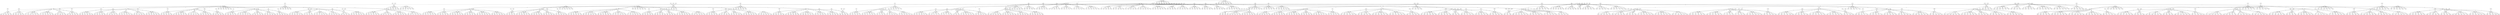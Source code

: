 strict digraph "" {
	0 -> 1	[label=2];
	0 -> 2	[label=3];
	0 -> 3	[label=4];
	0 -> 4	[label=3];
	0 -> 5	[label=3];
	0 -> 6	[label=1];
	1 -> 7	[label=3];
	1 -> 8	[label=2];
	1 -> 9	[label=2];
	1 -> 10	[label=3];
	1 -> 11	[label=5];
	1 -> 12	[label=5];
	2 -> 13	[label=5];
	2 -> 14	[label=1];
	2 -> 15	[label=2];
	2 -> 16	[label=2];
	2 -> 17	[label=1];
	2 -> 18	[label=1];
	3 -> 0	[label=2];
	3 -> 20	[label=4];
	3 -> 21	[label=2];
	3 -> 23	[label=1];
	4 -> 0	[label=3];
	4 -> 25	[label=4];
	4 -> 26	[label=1];
	4 -> 28	[label=2];
	4 -> 29	[label=3];
	4 -> 30	[label=2];
	5 -> 0	[label=4];
	5 -> 31	[label=4];
	5 -> 32	[label=3];
	5 -> 33	[label=3];
	5 -> 35	[label=2];
	5 -> 36	[label=3];
	6 -> 0	[label=1];
	6 -> 37	[label=1];
	6 -> 38	[label=4];
	6 -> 39	[label=3];
	6 -> 40	[label=2];
	6 -> 41	[label=4];
	6 -> 42	[label=3];
	7 -> 1	[label=3];
	7 -> 43	[label=4];
	7 -> 44	[label=1];
	7 -> 45	[label=4];
	7 -> 46	[label=2];
	7 -> 47	[label=3];
	7 -> 48	[label=6];
	8 -> 1	[label=3];
	8 -> 49	[label=3];
	8 -> 50	[label=1];
	8 -> 51	[label=1];
	8 -> 52	[label=6];
	8 -> 53	[label=3];
	8 -> 54	[label=3];
	9 -> 1	[label=1];
	9 -> 55	[label=4];
	9 -> 56	[label=3];
	9 -> 57	[label=0];
	9 -> 58	[label=2];
	9 -> 59	[label=0];
	10 -> 1	[label=2];
	10 -> 61	[label=4];
	10 -> 62	[label=2];
	10 -> 63	[label=5];
	10 -> 65	[label=2];
	10 -> 66	[label=2];
	11 -> 1	[label=2];
	11 -> 67	[label=1];
	11 -> 68	[label=5];
	11 -> 69	[label=2];
	11 -> 70	[label=0];
	11 -> 71	[label=2];
	11 -> 72	[label=1];
	12 -> 1	[label=3];
	12 -> 73	[label=1];
	12 -> 74	[label=4];
	12 -> 76	[label=1];
	12 -> 78	[label=3];
	13 -> 2	[label=0];
	13 -> 79	[label=4];
	13 -> 80	[label=4];
	13 -> 81	[label=3];
	13 -> 82	[label=3];
	13 -> 83	[label=2];
	13 -> 84	[label=2];
	14 -> 2	[label=0];
	14 -> 86	[label=2];
	14 -> 87	[label=6];
	14 -> 88	[label=5];
	14 -> 89	[label=1];
	14 -> 90	[label=1];
	15 -> 2	[label=3];
	15 -> 91	[label=2];
	15 -> 92	[label=6];
	15 -> 94	[label=2];
	15 -> 95	[label=5];
	15 -> 96	[label=1];
	16 -> 2	[label=2];
	16 -> 97	[label=2];
	16 -> 98	[label=0];
	16 -> 99	[label=3];
	16 -> 100	[label=3];
	16 -> 102	[label=3];
	17 -> 2	[label=4];
	17 -> 103	[label=2];
	17 -> 104	[label=4];
	17 -> 105	[label=2];
	17 -> 106	[label=3];
	17 -> 107	[label=5];
	18 -> 2	[label=1];
	18 -> 109	[label=1];
	18 -> 110	[label=3];
	18 -> 111	[label=4];
	18 -> 112	[label=6];
	18 -> 113	[label=0];
	18 -> 114	[label=3];
	19 -> 3	[label=3];
	19 -> 116	[label=4];
	19 -> 117	[label=3];
	19 -> 118	[label=3];
	19 -> 119	[label=4];
	19 -> 120	[label=2];
	20 -> 122	[label=4];
	20 -> 123	[label=3];
	20 -> 124	[label=3];
	20 -> 125	[label=3];
	20 -> 126	[label=1];
	21 -> 3	[label=3];
	21 -> 127	[label=2];
	21 -> 128	[label=1];
	21 -> 129	[label=3];
	21 -> 130	[label=2];
	21 -> 131	[label=5];
	21 -> 132	[label=4];
	22 -> 3	[label=4];
	22 -> 133	[label=4];
	22 -> 134	[label=2];
	22 -> 135	[label=7];
	22 -> 136	[label=5];
	22 -> 137	[label=0];
	22 -> 138	[label=4];
	23 -> 3	[label=4];
	23 -> 139	[label=1];
	23 -> 140	[label=3];
	23 -> 141	[label=2];
	23 -> 142	[label=5];
	24 -> 3	[label=2];
	24 -> 145	[label=3];
	24 -> 146	[label=3];
	24 -> 148	[label=2];
	24 -> 149	[label=4];
	24 -> 150	[label=2];
	25 -> 151	[label=2];
	25 -> 152	[label=4];
	25 -> 153	[label=2];
	26 -> 4	[label=2];
	26 -> 157	[label=5];
	26 -> 158	[label=1];
	26 -> 159	[label=2];
	26 -> 160	[label=4];
	26 -> 161	[label=0];
	26 -> 162	[label=3];
	27 -> 4	[label=4];
	27 -> 163	[label=4];
	27 -> 164	[label=4];
	27 -> 165	[label=1];
	27 -> 166	[label=1];
	27 -> 167	[label=1];
	27 -> 168	[label=2];
	28 -> 170	[label=4];
	28 -> 171	[label=1];
	28 -> 172	[label=3];
	28 -> 173	[label=2];
	28 -> 174	[label=2];
	29 -> 4	[label=2];
	29 -> 175	[label=2];
	29 -> 176	[label=2];
	29 -> 177	[label=4];
	29 -> 178	[label=4];
	29 -> 179	[label=3];
	29 -> 180	[label=3];
	30 -> 4	[label=0];
	30 -> 182	[label=2];
	30 -> 183	[label=1];
	30 -> 184	[label=3];
	30 -> 185	[label=4];
	30 -> 186	[label=2];
	31 -> 187	[label=2];
	31 -> 188	[label=3];
	31 -> 189	[label=2];
	31 -> 190	[label=0];
	31 -> 191	[label=3];
	31 -> 192	[label=3];
	32 -> 193	[label=1];
	32 -> 194	[label=2];
	32 -> 195	[label=6];
	32 -> 196	[label=3];
	32 -> 197	[label=2];
	32 -> 198	[label=1];
	33 -> 5	[label=3];
	33 -> 199	[label=3];
	33 -> 200	[label=3];
	33 -> 202	[label=0];
	33 -> 203	[label=1];
	33 -> 204	[label=1];
	34 -> 5	[label=2];
	34 -> 205	[label=1];
	34 -> 206	[label=2];
	34 -> 207	[label=1];
	34 -> 208	[label=2];
	34 -> 209	[label=4];
	34 -> 210	[label=5];
	35 -> 5	[label=4];
	35 -> 211	[label=5];
	35 -> 212	[label=3];
	35 -> 213	[label=3];
	35 -> 214	[label=3];
	35 -> 215	[label=4];
	35 -> 216	[label=3];
	36 -> 217	[label=3];
	36 -> 219	[label=2];
	36 -> 220	[label=4];
	36 -> 221	[label=4];
	36 -> 222	[label=3];
	37 -> 6	[label=1];
	37 -> 223	[label=0];
	37 -> 224	[label=2];
	37 -> 226	[label=3];
	37 -> 227	[label=3];
	37 -> 228	[label=3];
	38 -> 6	[label=4];
	38 -> 229	[label=5];
	38 -> 230	[label=1];
	38 -> 231	[label=5];
	38 -> 232	[label=2];
	38 -> 233	[label=2];
	38 -> 234	[label=1];
	39 -> 236	[label=1];
	39 -> 237	[label=3];
	39 -> 238	[label=4];
	39 -> 239	[label=1];
	40 -> 6	[label=5];
	40 -> 242	[label=6];
	40 -> 243	[label=3];
	40 -> 244	[label=4];
	40 -> 245	[label=4];
	40 -> 246	[label=2];
	41 -> 6	[label=1];
	41 -> 249	[label=1];
	41 -> 250	[label=2];
	41 -> 251	[label=3];
	41 -> 252	[label=5];
	42 -> 6	[label=2];
	42 -> 253	[label=4];
	42 -> 254	[label=2];
	42 -> 255	[label=3];
	42 -> 256	[label=0];
	42 -> 257	[label=2];
	42 -> 258	[label=2];
	43 -> 260	[label=1];
	43 -> 261	[label=2];
	43 -> 262	[label=1];
	43 -> 263	[label=2];
	43 -> 264	[label=3];
	44 -> 265	[label=2];
	44 -> 266	[label=3];
	44 -> 267	[label=3];
	44 -> 268	[label=3];
	44 -> 270	[label=4];
	45 -> 7	[label=2];
	45 -> 271	[label=1];
	45 -> 272	[label=1];
	45 -> 273	[label=3];
	45 -> 274	[label=4];
	45 -> 275	[label=3];
	45 -> 276	[label=4];
	46 -> 7	[label=2];
	46 -> 277	[label=2];
	46 -> 278	[label=4];
	46 -> 279	[label=4];
	46 -> 280	[label=3];
	46 -> 281	[label=3];
	46 -> 282	[label=4];
	47 -> 7	[label=4];
	47 -> 283	[label=3];
	47 -> 285	[label=5];
	47 -> 286	[label=3];
	47 -> 287	[label=3];
	47 -> 288	[label=6];
	48 -> 7	[label=2];
	48 -> 289	[label=4];
	48 -> 290	[label=2];
	48 -> 291	[label=3];
	48 -> 293	[label=2];
	48 -> 294	[label=4];
	49 -> 8	[label=4];
	49 -> 295	[label=1];
	49 -> 296	[label=0];
	49 -> 297	[label=2];
	49 -> 298	[label=1];
	49 -> 299	[label=3];
	49 -> 300	[label=3];
	50 -> 8	[label=3];
	50 -> 302	[label=0];
	50 -> 303	[label=3];
	50 -> 304	[label=4];
	50 -> 305	[label=1];
	50 -> 306	[label=2];
	51 -> 307	[label=2];
	51 -> 308	[label=2];
	51 -> 309	[label=3];
	51 -> 310	[label=1];
	51 -> 311	[label=3];
	52 -> 8	[label=1];
	52 -> 313	[label=3];
	52 -> 314	[label=1];
	52 -> 315	[label=4];
	52 -> 316	[label=5];
	52 -> 317	[label=4];
	52 -> 318	[label=0];
	53 -> 8	[label=5];
	53 -> 319	[label=2];
	53 -> 320	[label=1];
	53 -> 322	[label=2];
	53 -> 323	[label=3];
	53 -> 324	[label=2];
	54 -> 8	[label=1];
	54 -> 325	[label=2];
	54 -> 326	[label=3];
	54 -> 327	[label=3];
	54 -> 328	[label=2];
	54 -> 329	[label=1];
	54 -> 330	[label=4];
	55 -> 9	[label=0];
	55 -> 331	[label=3];
	55 -> 332	[label=0];
	55 -> 333	[label=2];
	55 -> 335	[label=1];
	55 -> 336	[label=1];
	56 -> 9	[label=2];
	56 -> 337	[label=4];
	56 -> 338	[label=2];
	56 -> 339	[label=1];
	56 -> 340	[label=5];
	56 -> 341	[label=4];
	56 -> 342	[label=1];
	57 -> 9	[label=3];
	57 -> 343	[label=4];
	57 -> 344	[label=1];
	57 -> 345	[label=2];
	57 -> 347	[label=0];
	57 -> 348	[label=4];
	58 -> 9	[label=2];
	58 -> 349	[label=1];
	58 -> 351	[label=2];
	58 -> 352	[label=3];
	58 -> 353	[label=3];
	58 -> 354	[label=0];
	59 -> 355	[label=3];
	59 -> 356	[label=2];
	59 -> 358	[label=2];
	59 -> 359	[label=4];
	59 -> 360	[label=1];
	60 -> 9	[label=5];
	60 -> 361	[label=2];
	60 -> 362	[label=3];
	60 -> 363	[label=3];
	60 -> 364	[label=3];
	60 -> 365	[label=2];
	60 -> 366	[label=4];
	61 -> 10	[label=2];
	61 -> 367	[label=4];
	61 -> 368	[label=0];
	61 -> 369	[label=4];
	61 -> 370	[label=3];
	61 -> 372	[label=5];
	62 -> 10	[label=3];
	62 -> 373	[label=6];
	62 -> 374	[label=2];
	62 -> 375	[label=1];
	62 -> 376	[label=2];
	62 -> 377	[label=1];
	62 -> 378	[label=4];
	63 -> 10	[label=2];
	63 -> 379	[label=6];
	63 -> 380	[label=3];
	63 -> 381	[label=3];
	63 -> 382	[label=2];
	63 -> 384	[label=2];
	64 -> 10	[label=1];
	64 -> 385	[label=4];
	64 -> 386	[label=2];
	64 -> 388	[label=0];
	64 -> 389	[label=3];
	64 -> 390	[label=2];
	65 -> 10	[label=2];
	65 -> 391	[label=2];
	65 -> 393	[label=1];
	65 -> 394	[label=2];
	65 -> 395	[label=2];
	65 -> 396	[label=2];
	66 -> 10	[label=2];
	66 -> 397	[label=2];
	66 -> 398	[label=4];
	66 -> 399	[label=1];
	66 -> 400	[label=4];
	66 -> 402	[label=3];
	67 -> 11	[label=3];
	67 -> 403	[label=4];
	67 -> 404	[label=3];
	67 -> 405	[label=1];
	67 -> 406	[label=0];
	67 -> 407	[label=0];
	67 -> 408	[label=1];
	68 -> 11	[label=2];
	68 -> 411	[label=2];
	68 -> 412	[label=1];
	68 -> 413	[label=1];
	68 -> 414	[label=1];
	69 -> 415	[label=4];
	69 -> 416	[label=3];
	69 -> 417	[label=1];
	69 -> 418	[label=2];
	69 -> 419	[label=3];
	69 -> 420	[label=6];
	70 -> 11	[label=3];
	70 -> 421	[label=3];
	70 -> 422	[label=2];
	70 -> 423	[label=2];
	70 -> 424	[label=0];
	70 -> 425	[label=3];
	71 -> 11	[label=2];
	71 -> 428	[label=2];
	71 -> 429	[label=3];
	71 -> 431	[label=0];
	71 -> 432	[label=4];
	72 -> 433	[label=4];
	72 -> 434	[label=4];
	72 -> 435	[label=0];
	72 -> 436	[label=5];
	72 -> 437	[label=3];
	72 -> 438	[label=2];
	73 -> 12	[label=2];
	73 -> 439	[label=3];
	73 -> 440	[label=3];
	73 -> 441	[label=5];
	73 -> 442	[label=0];
	73 -> 443	[label=4];
	73 -> 444	[label=2];
	74 -> 12	[label=4];
	74 -> 445	[label=3];
	74 -> 446	[label=3];
	74 -> 447	[label=4];
	74 -> 449	[label=5];
	74 -> 450	[label=3];
	75 -> 12	[label=1];
	75 -> 452	[label=3];
	75 -> 453	[label=6];
	75 -> 454	[label=3];
	75 -> 456	[label=2];
	76 -> 12	[label=2];
	76 -> 457	[label=2];
	76 -> 458	[label=2];
	76 -> 459	[label=2];
	76 -> 460	[label=3];
	76 -> 461	[label=1];
	76 -> 462	[label=2];
	77 -> 12	[label=2];
	77 -> 463	[label=2];
	77 -> 464	[label=2];
	77 -> 465	[label=3];
	77 -> 466	[label=3];
	77 -> 467	[label=5];
	77 -> 468	[label=1];
	78 -> 12	[label=3];
	78 -> 469	[label=2];
	78 -> 470	[label=4];
	78 -> 471	[label=6];
	78 -> 472	[label=2];
	78 -> 473	[label=6];
	78 -> 474	[label=1];
	79 -> 475	[label=3];
	79 -> 476	[label=3];
	79 -> 477	[label=5];
	79 -> 478	[label=1];
	79 -> 479	[label=3];
	79 -> 480	[label=0];
	80 -> 13	[label=4];
	80 -> 481	[label=1];
	80 -> 483	[label=2];
	80 -> 484	[label=1];
	80 -> 485	[label=3];
	80 -> 486	[label=2];
	81 -> 13	[label=1];
	81 -> 487	[label=2];
	81 -> 488	[label=0];
	81 -> 489	[label=4];
	81 -> 490	[label=2];
	81 -> 491	[label=4];
	81 -> 492	[label=2];
	82 -> 13	[label=3];
	82 -> 493	[label=2];
	82 -> 494	[label=1];
	82 -> 495	[label=2];
	82 -> 497	[label=3];
	82 -> 498	[label=2];
	83 -> 13	[label=3];
	83 -> 499	[label=1];
	83 -> 500	[label=3];
	83 -> 501	[label=4];
	83 -> 502	[label=5];
	83 -> 503	[label=0];
	83 -> 504	[label=3];
	84 -> 13	[label=4];
	84 -> 505	[label=3];
	84 -> 506	[label=1];
	84 -> 507	[label=2];
	84 -> 508	[label=3];
	84 -> 509	[label=4];
	84 -> 510	[label=4];
	85 -> 14	[label=0];
	85 -> 511	[label=3];
	85 -> 512	[label=3];
	85 -> 513	[label=4];
	85 -> 514	[label=3];
	85 -> 515	[label=2];
	85 -> 516	[label=5];
	86 -> 14	[label=2];
	86 -> 518	[label=1];
	86 -> 519	[label=3];
	86 -> 520	[label=3];
	86 -> 521	[label=1];
	87 -> 14	[label=2];
	87 -> 523	[label=2];
	87 -> 524	[label=4];
	87 -> 525	[label=2];
	87 -> 526	[label=2];
	87 -> 527	[label=8];
	87 -> 528	[label=3];
	88 -> 14	[label=2];
	88 -> 529	[label=1];
	88 -> 530	[label=3];
	88 -> 532	[label=3];
	88 -> 533	[label=3];
	88 -> 534	[label=5];
	89 -> 14	[label=3];
	89 -> 535	[label=2];
	89 -> 536	[label=2];
	89 -> 537	[label=3];
	89 -> 538	[label=3];
	89 -> 540	[label=3];
	90 -> 14	[label=2];
	90 -> 541	[label=3];
	90 -> 542	[label=5];
	90 -> 543	[label=1];
	90 -> 544	[label=0];
	90 -> 546	[label=3];
	91 -> 15	[label=5];
	91 -> 547	[label=2];
	91 -> 548	[label=3];
	91 -> 549	[label=4];
	91 -> 550	[label=4];
	91 -> 551	[label=2];
	91 -> 552	[label=2];
	92 -> 15	[label=4];
	92 -> 553	[label=1];
	92 -> 554	[label=3];
	92 -> 555	[label=3];
	92 -> 556	[label=3];
	92 -> 557	[label=1];
	92 -> 558	[label=4];
	93 -> 15	[label=2];
	93 -> 559	[label=2];
	93 -> 560	[label=4];
	93 -> 561	[label=3];
	93 -> 562	[label=1];
	93 -> 563	[label=4];
	93 -> 564	[label=2];
	94 -> 15	[label=2];
	94 -> 565	[label=4];
	94 -> 566	[label=1];
	94 -> 567	[label=3];
	94 -> 568	[label=3];
	94 -> 569	[label=3];
	94 -> 570	[label=2];
	95 -> 15	[label=2];
	95 -> 571	[label=3];
	95 -> 572	[label=3];
	95 -> 573	[label=1];
	95 -> 574	[label=1];
	95 -> 575	[label=3];
	95 -> 576	[label=0];
	96 -> 15	[label=3];
	96 -> 577	[label=4];
	96 -> 578	[label=0];
	96 -> 579	[label=5];
	96 -> 580	[label=3];
	96 -> 581	[label=2];
	96 -> 582	[label=2];
	97 -> 16	[label=1];
	97 -> 583	[label=2];
	97 -> 584	[label=2];
	97 -> 585	[label=4];
	97 -> 586	[label=2];
	97 -> 587	[label=0];
	98 -> 16	[label=4];
	98 -> 589	[label=0];
	98 -> 590	[label=5];
	98 -> 591	[label=3];
	98 -> 592	[label=2];
	98 -> 594	[label=1];
	99 -> 16	[label=0];
	99 -> 595	[label=2];
	99 -> 598	[label=5];
	99 -> 599	[label=3];
	99 -> 600	[label=1];
	100 -> 16	[label=3];
	100 -> 601	[label=4];
	100 -> 602	[label=2];
	100 -> 603	[label=2];
	100 -> 604	[label=2];
	100 -> 605	[label=3];
	100 -> 606	[label=0];
	101 -> 16	[label=4];
	101 -> 608	[label=1];
	101 -> 609	[label=2];
	101 -> 611	[label=3];
	102 -> 613	[label=3];
	102 -> 614	[label=3];
	102 -> 615	[label=4];
	102 -> 616	[label=3];
	102 -> 617	[label=1];
	102 -> 618	[label=1];
	103 -> 17	[label=1];
	103 -> 620	[label=3];
	103 -> 621	[label=3];
	103 -> 622	[label=3];
	103 -> 623	[label=3];
	103 -> 624	[label=3];
	104 -> 17	[label=4];
	104 -> 626	[label=1];
	104 -> 627	[label=2];
	104 -> 628	[label=4];
	104 -> 629	[label=2];
	104 -> 630	[label=1];
	105 -> 17	[label=3];
	105 -> 631	[label=1];
	105 -> 632	[label=1];
	105 -> 634	[label=3];
	105 -> 635	[label=4];
	105 -> 636	[label=4];
	106 -> 17	[label=3];
	106 -> 637	[label=4];
	106 -> 638	[label=3];
	106 -> 639	[label=2];
	106 -> 640	[label=3];
	106 -> 641	[label=2];
	106 -> 642	[label=2];
	107 -> 643	[label=2];
	107 -> 644	[label=4];
	107 -> 645	[label=3];
	107 -> 646	[label=4];
	107 -> 647	[label=3];
	107 -> 648	[label=4];
	108 -> 17	[label=3];
	108 -> 649	[label=1];
	108 -> 651	[label=2];
	108 -> 652	[label=5];
	108 -> 653	[label=2];
	108 -> 654	[label=1];
	109 -> 18	[label=3];
	109 -> 655	[label=3];
	109 -> 656	[label=7];
	109 -> 657	[label=1];
	109 -> 658	[label=2];
	109 -> 659	[label=4];
	110 -> 18	[label=4];
	110 -> 661	[label=2];
	110 -> 662	[label=1];
	110 -> 663	[label=5];
	110 -> 664	[label=5];
	110 -> 665	[label=3];
	110 -> 666	[label=2];
	111 -> 667	[label=1];
	111 -> 668	[label=3];
	111 -> 669	[label=3];
	111 -> 670	[label=5];
	111 -> 671	[label=1];
	111 -> 672	[label=1];
	112 -> 18	[label=5];
	112 -> 673	[label=3];
	112 -> 674	[label=1];
	112 -> 675	[label=1];
	112 -> 676	[label=4];
	112 -> 677	[label=2];
	113 -> 18	[label=1];
	113 -> 679	[label=2];
	113 -> 680	[label=2];
	113 -> 681	[label=1];
	113 -> 683	[label=3];
	113 -> 684	[label=2];
	114 -> 18	[label=4];
	114 -> 686	[label=1];
	114 -> 688	[label=2];
	114 -> 689	[label=2];
	114 -> 690	[label=2];
	115 -> 19	[label=2];
	115 -> 691	[label=3];
	115 -> 692	[label=2];
	115 -> 693	[label=4];
	115 -> 694	[label=0];
	115 -> 695	[label=2];
	115 -> 696	[label=2];
	116 -> 19	[label=3];
	116 -> 697	[label=4];
	116 -> 699	[label=3];
	116 -> 700	[label=3];
	116 -> 701	[label=3];
	116 -> 702	[label=2];
	117 -> 19	[label=2];
	117 -> 704	[label=2];
	117 -> 705	[label=6];
	117 -> 706	[label=3];
	117 -> 707	[label=1];
	117 -> 708	[label=2];
	118 -> 19	[label=2];
	118 -> 709	[label=3];
	118 -> 710	[label=3];
	118 -> 711	[label=4];
	118 -> 712	[label=3];
	118 -> 714	[label=2];
	119 -> 19	[label=3];
	119 -> 716	[label=2];
	119 -> 717	[label=4];
	119 -> 718	[label=3];
	119 -> 719	[label=1];
	119 -> 720	[label=0];
	120 -> 19	[label=4];
	120 -> 721	[label=1];
	120 -> 722	[label=0];
	120 -> 723	[label=2];
	120 -> 724	[label=1];
	120 -> 725	[label=4];
	120 -> 726	[label=1];
	121 -> 20	[label=2];
	121 -> 727	[label=1];
	121 -> 728	[label=3];
	121 -> 729	[label=3];
	121 -> 730	[label=2];
	121 -> 732	[label=3];
	122 -> 20	[label=2];
	122 -> 733	[label=5];
	122 -> 734	[label=1];
	122 -> 735	[label=6];
	122 -> 736	[label=2];
	122 -> 737	[label=5];
	123 -> 20	[label=2];
	123 -> 739	[label=3];
	123 -> 740	[label=3];
	123 -> 741	[label=3];
	123 -> 742	[label=0];
	123 -> 743	[label=3];
	123 -> 744	[label=1];
	124 -> 20	[label=2];
	124 -> 745	[label=1];
	124 -> 747	[label=4];
	124 -> 749	[label=2];
	124 -> 750	[label=2];
	125 -> 751	[label=2];
	125 -> 752	[label=3];
	125 -> 753	[label=3];
	125 -> 754	[label=3];
	125 -> 755	[label=2];
	126 -> 20	[label=3];
	126 -> 757	[label=3];
	126 -> 758	[label=4];
	126 -> 759	[label=4];
	126 -> 760	[label=2];
	126 -> 761	[label=3];
	126 -> 762	[label=3];
	127 -> 21	[label=3];
	127 -> 763	[label=4];
	127 -> 764	[label=4];
	127 -> 765	[label=2];
	127 -> 766	[label=1];
	127 -> 767	[label=3];
	127 -> 768	[label=1];
	128 -> 21	[label=2];
	128 -> 769	[label=3];
	128 -> 770	[label=2];
	128 -> 771	[label=1];
	128 -> 772	[label=4];
	128 -> 774	[label=3];
	129 -> 775	[label=3];
	129 -> 776	[label=1];
	129 -> 777	[label=2];
	129 -> 778	[label=3];
	129 -> 779	[label=2];
	130 -> 21	[label=2];
	130 -> 781	[label=2];
	130 -> 783	[label=3];
	130 -> 786	[label=1];
	131 -> 21	[label=3];
	131 -> 787	[label=0];
	131 -> 788	[label=2];
	131 -> 789	[label=3];
	131 -> 790	[label=3];
	131 -> 791	[label=2];
	131 -> 792	[label=4];
	132 -> 21	[label=2];
	132 -> 794	[label=4];
	132 -> 795	[label=5];
	132 -> 796	[label=1];
	132 -> 797	[label=3];
	132 -> 798	[label=2];
	133 -> 22	[label=2];
	133 -> 799	[label=1];
	133 -> 801	[label=0];
	133 -> 802	[label=3];
	133 -> 803	[label=2];
	133 -> 804	[label=2];
	134 -> 22	[label=2];
	134 -> 805	[label=5];
	134 -> 807	[label=1];
	134 -> 808	[label=1];
	134 -> 809	[label=3];
	134 -> 810	[label=1];
	135 -> 811	[label=2];
	135 -> 812	[label=3];
	135 -> 814	[label=6];
	135 -> 815	[label=2];
	135 -> 816	[label=3];
	136 -> 22	[label=4];
	136 -> 817	[label=4];
	136 -> 818	[label=2];
	136 -> 819	[label=1];
	136 -> 820	[label=2];
	136 -> 821	[label=1];
	136 -> 822	[label=4];
	137 -> 22	[label=1];
	137 -> 823	[label=0];
	137 -> 824	[label=2];
	137 -> 825	[label=1];
	137 -> 826	[label=1];
	137 -> 827	[label=3];
	137 -> 828	[label=6];
	138 -> 830	[label=1];
	138 -> 831	[label=3];
	138 -> 833	[label=4];
	138 -> 834	[label=3];
	139 -> 23	[label=3];
	139 -> 835	[label=3];
	139 -> 836	[label=3];
	139 -> 837	[label=0];
	139 -> 838	[label=1];
	139 -> 839	[label=1];
	139 -> 840	[label=6];
	140 -> 23	[label=4];
	140 -> 841	[label=2];
	140 -> 842	[label=2];
	140 -> 843	[label=5];
	140 -> 844	[label=2];
	140 -> 845	[label=1];
	140 -> 846	[label=1];
	141 -> 23	[label=5];
	141 -> 848	[label=2];
	141 -> 849	[label=5];
	141 -> 850	[label=3];
	141 -> 851	[label=1];
	141 -> 852	[label=0];
	142 -> 23	[label=0];
	142 -> 853	[label=3];
	142 -> 854	[label=3];
	142 -> 855	[label=2];
	142 -> 856	[label=1];
	142 -> 857	[label=3];
	142 -> 858	[label=1];
	143 -> 23	[label=2];
	143 -> 859	[label=5];
	143 -> 860	[label=2];
	143 -> 861	[label=5];
	143 -> 862	[label=4];
	143 -> 863	[label=2];
	143 -> 864	[label=4];
	144 -> 23	[label=2];
	144 -> 865	[label=2];
	144 -> 866	[label=3];
	144 -> 867	[label=3];
	144 -> 869	[label=3];
	144 -> 870	[label=0];
	145 -> 24	[label=3];
	145 -> 871	[label=3];
	145 -> 872	[label=2];
	145 -> 873	[label=2];
	145 -> 875	[label=2];
	145 -> 876	[label=2];
	146 -> 878	[label=2];
	146 -> 879	[label=3];
	146 -> 880	[label=6];
	146 -> 881	[label=2];
	146 -> 882	[label=2];
	147 -> 24	[label=2];
	147 -> 883	[label=2];
	147 -> 884	[label=2];
	147 -> 885	[label=3];
	147 -> 886	[label=4];
	147 -> 887	[label=3];
	147 -> 888	[label=2];
	148 -> 24	[label=3];
	148 -> 889	[label=1];
	148 -> 890	[label=2];
	148 -> 891	[label=5];
	148 -> 893	[label=1];
	148 -> 894	[label=3];
	149 -> 24	[label=2];
	149 -> 895	[label=2];
	149 -> 896	[label=2];
	149 -> 897	[label=1];
	149 -> 899	[label=0];
	149 -> 900	[label=2];
	150 -> 24	[label=4];
	150 -> 901	[label=1];
	150 -> 902	[label=4];
	150 -> 903	[label=0];
	150 -> 904	[label=3];
	150 -> 905	[label=1];
	150 -> 906	[label=2];
	151 -> 907	[label=1];
	151 -> 908	[label=4];
	151 -> 909	[label=3];
	152 -> 25	[label=1];
	152 -> 913	[label=3];
	152 -> 914	[label=2];
	152 -> 915	[label=1];
	152 -> 916	[label=2];
	152 -> 917	[label=0];
	152 -> 918	[label=1];
	153 -> 25	[label=3];
	153 -> 919	[label=2];
	153 -> 920	[label=2];
	153 -> 921	[label=2];
	153 -> 922	[label=2];
	153 -> 923	[label=3];
	153 -> 924	[label=0];
	154 -> 25	[label=3];
	154 -> 925	[label=1];
	154 -> 926	[label=5];
	154 -> 927	[label=2];
	154 -> 928	[label=3];
	154 -> 930	[label=3];
	155 -> 25	[label=2];
	155 -> 931	[label=4];
	155 -> 933	[label=4];
	155 -> 934	[label=3];
	155 -> 935	[label=2];
	155 -> 936	[label=1];
	156 -> 25	[label=4];
	156 -> 937	[label=2];
	156 -> 938	[label=5];
	156 -> 939	[label=1];
	156 -> 940	[label=4];
	156 -> 941	[label=3];
	156 -> 942	[label=4];
	157 -> 26	[label=2];
	157 -> 943	[label=3];
	157 -> 944	[label=4];
	157 -> 945	[label=0];
	157 -> 946	[label=2];
	157 -> 947	[label=6];
	157 -> 948	[label=3];
	158 -> 26	[label=6];
	158 -> 949	[label=4];
	158 -> 950	[label=3];
	158 -> 951	[label=2];
	158 -> 952	[label=3];
	158 -> 953	[label=2];
	158 -> 954	[label=2];
	159 -> 26	[label=4];
	159 -> 955	[label=2];
	159 -> 956	[label=2];
	159 -> 957	[label=2];
	159 -> 958	[label=5];
	159 -> 959	[label=3];
	159 -> 960	[label=1];
	160 -> 26	[label=2];
	160 -> 962	[label=3];
	160 -> 963	[label=3];
	160 -> 964	[label=4];
	160 -> 965	[label=1];
	160 -> 966	[label=3];
	161 -> 967	[label=4];
	161 -> 968	[label=4];
	161 -> 969	[label=4];
	161 -> 970	[label=1];
	161 -> 971	[label=2];
	161 -> 972	[label=2];
	162 -> 26	[label=1];
	162 -> 973	[label=3];
	162 -> 974	[label=0];
	162 -> 976	[label=4];
	162 -> 977	[label=3];
	162 -> 978	[label=2];
	163 -> 27	[label=1];
	163 -> 979	[label=3];
	163 -> 980	[label=3];
	163 -> 981	[label=4];
	163 -> 982	[label=2];
	163 -> 983	[label=2];
	163 -> 984	[label=4];
	164 -> 985	[label=0];
	164 -> 987	[label=5];
	164 -> 988	[label=1];
	164 -> 989	[label=0];
	164 -> 990	[label=2];
	165 -> 27	[label=1];
	165 -> 992	[label=2];
	165 -> 995	[label=2];
	166 -> 27	[label=1];
	166 -> 997	[label=3];
	166 -> 998	[label=3];
	166 -> 1000	[label=1];
	166 -> 1001	[label=2];
	166 -> 1002	[label=3];
	167 -> 27	[label=2];
	167 -> 1003	[label=1];
	167 -> 1005	[label=2];
	167 -> 1006	[label=3];
	167 -> 1007	[label=2];
	167 -> 1008	[label=3];
	168 -> 27	[label=1];
	168 -> 1009	[label=2];
	168 -> 1010	[label=3];
	168 -> 1011	[label=0];
	168 -> 1012	[label=5];
	168 -> 1013	[label=1];
	168 -> 1014	[label=5];
	169 -> 28	[label=1];
	169 -> 1017	[label=3];
	169 -> 1018	[label=1];
	169 -> 1019	[label=5];
	169 -> 1020	[label=0];
	170 -> 28	[label=4];
	170 -> 1021	[label=3];
	170 -> 1022	[label=6];
	170 -> 1023	[label=1];
	170 -> 1024	[label=1];
	170 -> 1025	[label=0];
	170 -> 1026	[label=3];
	171 -> 28	[label=4];
	171 -> 1028	[label=0];
	171 -> 1029	[label=3];
	171 -> 1030	[label=4];
	171 -> 1031	[label=3];
	171 -> 1032	[label=2];
	172 -> 28	[label=3];
	172 -> 1033	[label=3];
	172 -> 1034	[label=1];
	172 -> 1035	[label=2];
	172 -> 1036	[label=2];
	172 -> 1037	[label=2];
	172 -> 1038	[label=2];
	173 -> 28	[label=3];
	173 -> 1039	[label=0];
	173 -> 1040	[label=1];
	173 -> 1041	[label=4];
	173 -> 1042	[label=3];
	173 -> 1043	[label=1];
	173 -> 1044	[label=4];
	174 -> 28	[label=5];
	174 -> 1046	[label=2];
	174 -> 1047	[label=3];
	174 -> 1048	[label=3];
	174 -> 1049	[label=2];
	174 -> 1050	[label=2];
	175 -> 29	[label=3];
	175 -> 1051	[label=2];
	175 -> 1052	[label=5];
	175 -> 1053	[label=0];
	175 -> 1054	[label=2];
	175 -> 1055	[label=2];
	175 -> 1056	[label=3];
	176 -> 29	[label=2];
	176 -> 1057	[label=3];
	176 -> 1058	[label=2];
	176 -> 1060	[label=3];
	176 -> 1061	[label=4];
	176 -> 1062	[label=2];
	177 -> 29	[label=1];
	177 -> 1063	[label=1];
	177 -> 1066	[label=3];
	177 -> 1067	[label=2];
	178 -> 29	[label=1];
	178 -> 1069	[label=3];
	178 -> 1070	[label=3];
	178 -> 1071	[label=3];
	178 -> 1072	[label=2];
	178 -> 1074	[label=3];
	179 -> 1075	[label=3];
	179 -> 1076	[label=0];
	179 -> 1078	[label=4];
	179 -> 1079	[label=3];
	179 -> 1080	[label=1];
	180 -> 29	[label=2];
	180 -> 1081	[label=2];
	180 -> 1082	[label=2];
	180 -> 1083	[label=5];
	180 -> 1084	[label=4];
	180 -> 1085	[label=2];
	181 -> 30	[label=2];
	181 -> 1088	[label=3];
	181 -> 1089	[label=4];
	181 -> 1090	[label=2];
	181 -> 1091	[label=1];
	181 -> 1092	[label=5];
	182 -> 30	[label=0];
	182 -> 1094	[label=4];
	182 -> 1097	[label=3];
	182 -> 1098	[label=1];
	183 -> 30	[label=4];
	183 -> 1099	[label=2];
	183 -> 1100	[label=1];
	183 -> 1101	[label=3];
	183 -> 1102	[label=1];
	183 -> 1103	[label=4];
	183 -> 1104	[label=1];
	184 -> 30	[label=4];
	184 -> 1105	[label=0];
	184 -> 1106	[label=2];
	184 -> 1107	[label=2];
	184 -> 1109	[label=4];
	184 -> 1110	[label=2];
	185 -> 30	[label=3];
	185 -> 1111	[label=1];
	185 -> 1112	[label=2];
	185 -> 1113	[label=3];
	185 -> 1115	[label=4];
	185 -> 1116	[label=0];
	186 -> 30	[label=2];
	186 -> 1118	[label=3];
	186 -> 1119	[label=3];
	186 -> 1120	[label=2];
	186 -> 1121	[label=5];
	187 -> 31	[label=4];
	187 -> 1123	[label=2];
	187 -> 1124	[label=1];
	187 -> 1125	[label=3];
	187 -> 1126	[label=1];
	187 -> 1127	[label=2];
	188 -> 31	[label=2];
	188 -> 1129	[label=2];
	188 -> 1130	[label=1];
	188 -> 1132	[label=1];
	188 -> 1133	[label=2];
	188 -> 1134	[label=4];
	189 -> 31	[label=2];
	189 -> 1136	[label=5];
	189 -> 1138	[label=3];
	189 -> 1139	[label=4];
	189 -> 1140	[label=0];
	190 -> 31	[label=5];
	190 -> 1141	[label=1];
	190 -> 1142	[label=5];
	190 -> 1143	[label=2];
	190 -> 1144	[label=4];
	190 -> 1145	[label=7];
	190 -> 1146	[label=5];
	191 -> 1147	[label=6];
	191 -> 1148	[label=6];
	191 -> 1149	[label=3];
	191 -> 1150	[label=2];
	191 -> 1151	[label=4];
	191 -> 1152	[label=1];
	192 -> 31	[label=3];
	192 -> 1153	[label=2];
	192 -> 1154	[label=1];
	192 -> 1155	[label=2];
	192 -> 1156	[label=5];
	192 -> 1157	[label=3];
	192 -> 1158	[label=5];
	193 -> 32	[label=3];
	193 -> 1159	[label=2];
	193 -> 1160	[label=3];
	193 -> 1161	[label=1];
	193 -> 1162	[label=5];
	193 -> 1163	[label=1];
	193 -> 1164	[label=4];
	194 -> 32	[label=3];
	194 -> 1165	[label=4];
	194 -> 1166	[label=3];
	194 -> 1167	[label=2];
	194 -> 1168	[label=0];
	194 -> 1169	[label=4];
	194 -> 1170	[label=2];
	195 -> 32	[label=3];
	195 -> 1171	[label=2];
	195 -> 1173	[label=1];
	195 -> 1174	[label=3];
	195 -> 1175	[label=3];
	196 -> 1177	[label=2];
	196 -> 1178	[label=1];
	196 -> 1179	[label=3];
	196 -> 1180	[label=1];
	197 -> 32	[label=2];
	197 -> 1183	[label=4];
	197 -> 1184	[label=1];
	197 -> 1185	[label=2];
	197 -> 1186	[label=3];
	197 -> 1187	[label=4];
	197 -> 1188	[label=3];
	198 -> 32	[label=3];
	198 -> 1190	[label=4];
	198 -> 1191	[label=0];
	198 -> 1192	[label=5];
	198 -> 1193	[label=6];
	198 -> 1194	[label=1];
	199 -> 33	[label=0];
	199 -> 1195	[label=4];
	199 -> 1196	[label=4];
	199 -> 1197	[label=1];
	199 -> 1198	[label=3];
	199 -> 1199	[label=2];
	199 -> 1200	[label=3];
	200 -> 33	[label=3];
	200 -> 1201	[label=3];
	200 -> 1202	[label=2];
	200 -> 1203	[label=2];
	200 -> 1204	[label=4];
	200 -> 1206	[label=2];
	201 -> 33	[label=5];
	201 -> 1207	[label=1];
	201 -> 1208	[label=0];
	201 -> 1209	[label=4];
	201 -> 1211	[label=4];
	201 -> 1212	[label=6];
	202 -> 33	[label=2];
	202 -> 1213	[label=1];
	202 -> 1214	[label=3];
	202 -> 1215	[label=3];
	202 -> 1216	[label=1];
	202 -> 1217	[label=2];
	202 -> 1218	[label=2];
	203 -> 33	[label=2];
	203 -> 1219	[label=2];
	203 -> 1220	[label=3];
	203 -> 1221	[label=3];
	203 -> 1222	[label=3];
	203 -> 1223	[label=2];
	203 -> 1224	[label=1];
	204 -> 33	[label=3];
	204 -> 1226	[label=2];
	204 -> 1227	[label=2];
	204 -> 1228	[label=3];
	204 -> 1230	[label=3];
	205 -> 34	[label=0];
	205 -> 1231	[label=2];
	205 -> 1232	[label=3];
	205 -> 1233	[label=2];
	205 -> 1234	[label=5];
	205 -> 1235	[label=1];
	205 -> 1236	[label=1];
	206 -> 34	[label=1];
	206 -> 1237	[label=3];
	206 -> 1239	[label=1];
	206 -> 1241	[label=3];
	206 -> 1242	[label=2];
	207 -> 34	[label=3];
	207 -> 1243	[label=3];
	207 -> 1244	[label=1];
	207 -> 1245	[label=4];
	207 -> 1247	[label=4];
	207 -> 1248	[label=1];
	208 -> 34	[label=2];
	208 -> 1249	[label=5];
	208 -> 1250	[label=1];
	208 -> 1251	[label=0];
	208 -> 1252	[label=2];
	208 -> 1253	[label=3];
	208 -> 1254	[label=1];
	209 -> 34	[label=2];
	209 -> 1255	[label=4];
	209 -> 1256	[label=1];
	209 -> 1257	[label=2];
	209 -> 1258	[label=0];
	209 -> 1259	[label=4];
	209 -> 1260	[label=1];
	210 -> 34	[label=2];
	210 -> 1262	[label=4];
	210 -> 1263	[label=4];
	210 -> 1264	[label=3];
	210 -> 1265	[label=5];
	210 -> 1266	[label=0];
	211 -> 35	[label=2];
	211 -> 1268	[label=3];
	211 -> 1269	[label=1];
	211 -> 1270	[label=2];
	211 -> 1271	[label=3];
	211 -> 1272	[label=4];
	212 -> 35	[label=3];
	212 -> 1274	[label=1];
	212 -> 1275	[label=5];
	212 -> 1276	[label=3];
	212 -> 1277	[label=4];
	212 -> 1278	[label=2];
	213 -> 35	[label=3];
	213 -> 1279	[label=0];
	213 -> 1280	[label=2];
	213 -> 1281	[label=0];
	213 -> 1282	[label=4];
	213 -> 1284	[label=2];
	214 -> 35	[label=1];
	214 -> 1285	[label=3];
	214 -> 1287	[label=5];
	214 -> 1288	[label=4];
	214 -> 1289	[label=3];
	214 -> 1290	[label=4];
	215 -> 35	[label=1];
	215 -> 1291	[label=1];
	215 -> 1292	[label=0];
	215 -> 1293	[label=4];
	215 -> 1294	[label=6];
	215 -> 1295	[label=1];
	215 -> 1296	[label=0];
	216 -> 1297	[label=2];
	216 -> 1298	[label=1];
	216 -> 1300	[label=1];
	216 -> 1301	[label=4];
	216 -> 1302	[label=4];
	217 -> 36	[label=2];
	217 -> 1303	[label=3];
	217 -> 1304	[label=1];
	217 -> 1305	[label=1];
	217 -> 1306	[label=2];
	217 -> 1307	[label=1];
	217 -> 1308	[label=1];
	218 -> 36	[label=2];
	218 -> 1309	[label=0];
	218 -> 1311	[label=6];
	218 -> 1312	[label=4];
	218 -> 1313	[label=2];
	219 -> 36	[label=0];
	219 -> 1315	[label=3];
	219 -> 1316	[label=2];
	219 -> 1317	[label=4];
	219 -> 1318	[label=2];
	219 -> 1319	[label=1];
	219 -> 1320	[label=4];
	220 -> 36	[label=4];
	220 -> 1321	[label=3];
	220 -> 1322	[label=3];
	220 -> 1325	[label=1];
	220 -> 1326	[label=0];
	221 -> 36	[label=2];
	221 -> 1327	[label=2];
	221 -> 1328	[label=3];
	221 -> 1329	[label=2];
	221 -> 1330	[label=1];
	221 -> 1331	[label=1];
	221 -> 1332	[label=4];
	222 -> 36	[label=1];
	222 -> 1333	[label=4];
	222 -> 1334	[label=1];
	222 -> 1335	[label=3];
	222 -> 1336	[label=2];
	222 -> 1337	[label=2];
	222 -> 1338	[label=1];
	223 -> 37	[label=3];
	223 -> 1339	[label=1];
	223 -> 1340	[label=1];
	223 -> 1341	[label=2];
	223 -> 1343	[label=0];
	223 -> 1344	[label=5];
	224 -> 37	[label=2];
	224 -> 1345	[label=4];
	224 -> 1346	[label=3];
	224 -> 1347	[label=3];
	224 -> 1348	[label=1];
	224 -> 1349	[label=4];
	224 -> 1350	[label=1];
	225 -> 37	[label=6];
	225 -> 1351	[label=4];
	225 -> 1352	[label=3];
	225 -> 1353	[label=2];
	225 -> 1354	[label=3];
	225 -> 1355	[label=2];
	225 -> 1356	[label=2];
	226 -> 37	[label=3];
	226 -> 1357	[label=1];
	226 -> 1358	[label=6];
	226 -> 1359	[label=0];
	226 -> 1360	[label=3];
	226 -> 1361	[label=1];
	226 -> 1362	[label=1];
	227 -> 37	[label=5];
	227 -> 1363	[label=1];
	227 -> 1364	[label=3];
	227 -> 1365	[label=3];
	227 -> 1366	[label=4];
	227 -> 1367	[label=2];
	227 -> 1368	[label=5];
	228 -> 1369	[label=1];
	228 -> 1370	[label=1];
	228 -> 1371	[label=2];
	228 -> 1373	[label=3];
	228 -> 1374	[label=3];
	229 -> 38	[label=5];
	229 -> 1375	[label=4];
	229 -> 1376	[label=1];
	229 -> 1377	[label=2];
	229 -> 1378	[label=8];
	229 -> 1379	[label=3];
	229 -> 1380	[label=3];
	230 -> 1381	[label=4];
	230 -> 1383	[label=0];
	230 -> 1384	[label=4];
	230 -> 1385	[label=1];
	231 -> 38	[label=2];
	231 -> 1387	[label=2];
	231 -> 1388	[label=2];
	231 -> 1389	[label=2];
	231 -> 1390	[label=6];
	231 -> 1391	[label=4];
	231 -> 1392	[label=2];
	232 -> 38	[label=2];
	232 -> 1394	[label=5];
	232 -> 1395	[label=0];
	232 -> 1396	[label=1];
	232 -> 1397	[label=1];
	233 -> 38	[label=4];
	233 -> 1399	[label=4];
	233 -> 1400	[label=3];
	233 -> 1401	[label=2];
	233 -> 1402	[label=3];
	233 -> 1403	[label=1];
	233 -> 1404	[label=2];
	234 -> 38	[label=6];
	234 -> 1405	[label=3];
	234 -> 1407	[label=1];
	234 -> 1408	[label=3];
	234 -> 1409	[label=2];
	234 -> 1410	[label=3];
	235 -> 39	[label=3];
	235 -> 1411	[label=3];
	235 -> 1412	[label=1];
	235 -> 1413	[label=1];
	235 -> 1415	[label=0];
	235 -> 1416	[label=2];
	236 -> 39	[label=5];
	236 -> 1417	[label=2];
	236 -> 1418	[label=3];
	236 -> 1419	[label=4];
	236 -> 1420	[label=4];
	236 -> 1421	[label=4];
	236 -> 1422	[label=3];
	237 -> 39	[label=1];
	237 -> 1424	[label=0];
	237 -> 1425	[label=2];
	237 -> 1426	[label=0];
	237 -> 1427	[label=2];
	237 -> 1428	[label=2];
	238 -> 39	[label=2];
	238 -> 1429	[label=3];
	238 -> 1431	[label=2];
	238 -> 1432	[label=2];
	238 -> 1433	[label=2];
	238 -> 1434	[label=3];
	239 -> 39	[label=3];
	239 -> 1435	[label=2];
	239 -> 1436	[label=5];
	239 -> 1437	[label=1];
	239 -> 1438	[label=5];
	239 -> 1439	[label=1];
	239 -> 1440	[label=4];
	240 -> 39	[label=4];
	240 -> 1441	[label=2];
	240 -> 1443	[label=5];
	240 -> 1444	[label=2];
	240 -> 1445	[label=2];
	240 -> 1446	[label=6];
	241 -> 40	[label=4];
	241 -> 1447	[label=2];
	241 -> 1448	[label=2];
	241 -> 1449	[label=5];
	241 -> 1450	[label=2];
	241 -> 1451	[label=1];
	241 -> 1452	[label=5];
	242 -> 40	[label=1];
	242 -> 1453	[label=4];
	242 -> 1454	[label=3];
	242 -> 1455	[label=4];
	242 -> 1456	[label=3];
	242 -> 1457	[label=3];
	242 -> 1458	[label=1];
	243 -> 1459	[label=1];
	243 -> 1461	[label=3];
	243 -> 1463	[label=2];
	243 -> 1464	[label=0];
	244 -> 40	[label=4];
	244 -> 1465	[label=2];
	244 -> 1466	[label=5];
	244 -> 1467	[label=2];
	244 -> 1468	[label=5];
	244 -> 1469	[label=4];
	244 -> 1470	[label=3];
	245 -> 1472	[label=6];
	245 -> 1473	[label=3];
	245 -> 1474	[label=5];
	245 -> 1475	[label=3];
	245 -> 1476	[label=2];
	246 -> 40	[label=0];
	246 -> 1477	[label=3];
	246 -> 1478	[label=6];
	246 -> 1479	[label=4];
	246 -> 1480	[label=4];
	246 -> 1481	[label=3];
	246 -> 1482	[label=2];
	247 -> 41	[label=1];
	247 -> 1484	[label=4];
	247 -> 1485	[label=3];
	247 -> 1486	[label=6];
	247 -> 1487	[label=1];
	247 -> 1488	[label=3];
	248 -> 41	[label=3];
	248 -> 1489	[label=2];
	248 -> 1490	[label=1];
	248 -> 1491	[label=4];
	248 -> 1492	[label=3];
	248 -> 1493	[label=3];
	248 -> 1494	[label=1];
	249 -> 41	[label=2];
	249 -> 1496	[label=4];
	249 -> 1497	[label=2];
	249 -> 1498	[label=3];
	249 -> 1499	[label=0];
	249 -> 1500	[label=0];
	250 -> 41	[label=5];
	250 -> 1501	[label=2];
	250 -> 1502	[label=2];
	250 -> 1503	[label=2];
	250 -> 1504	[label=3];
	250 -> 1505	[label=1];
	250 -> 1506	[label=2];
	251 -> 41	[label=2];
	251 -> 1507	[label=3];
	251 -> 1508	[label=1];
	251 -> 1509	[label=0];
	251 -> 1511	[label=2];
	251 -> 1512	[label=1];
	252 -> 41	[label=2];
	252 -> 1513	[label=5];
	252 -> 1514	[label=1];
	252 -> 1515	[label=3];
	252 -> 1516	[label=1];
	252 -> 1517	[label=5];
	252 -> 1518	[label=2];
	253 -> 42	[label=2];
	253 -> 1519	[label=1];
	253 -> 1520	[label=2];
	253 -> 1521	[label=3];
	253 -> 1522	[label=1];
	253 -> 1523	[label=0];
	253 -> 1524	[label=3];
	254 -> 42	[label=1];
	254 -> 1526	[label=3];
	254 -> 1527	[label=2];
	254 -> 1528	[label=5];
	254 -> 1529	[label=3];
	254 -> 1530	[label=3];
	255 -> 42	[label=1];
	255 -> 1531	[label=3];
	255 -> 1532	[label=2];
	255 -> 1534	[label=4];
	255 -> 1536	[label=3];
	256 -> 42	[label=1];
	256 -> 1537	[label=3];
	256 -> 1538	[label=2];
	256 -> 1539	[label=2];
	256 -> 1540	[label=1];
	256 -> 1541	[label=3];
	256 -> 1542	[label=3];
	257 -> 42	[label=1];
	257 -> 1543	[label=4];
	257 -> 1544	[label=0];
	257 -> 1545	[label=2];
	257 -> 1546	[label=2];
	257 -> 1547	[label=2];
	257 -> 1548	[label=2];
	258 -> 42	[label=1];
	258 -> 1549	[label=2];
	258 -> 1550	[label=3];
	258 -> 1551	[label=4];
	258 -> 1553	[label=1];
	258 -> 1554	[label=3];
	259 -> 43	[label=4];
	262 -> 43	[label=1];
	263 -> 43	[label=1];
	264 -> 43	[label=2];
	265 -> 44	[label=3];
	266 -> 44	[label=2];
	268 -> 44	[label=3];
	269 -> 44	[label=3];
	270 -> 44	[label=3];
	271 -> 45	[label=2];
	272 -> 45	[label=3];
	274 -> 45	[label=3];
	275 -> 45	[label=1];
	276 -> 45	[label=5];
	277 -> 46	[label=1];
	278 -> 46	[label=0];
	279 -> 46	[label=3];
	280 -> 46	[label=3];
	281 -> 46	[label=3];
	282 -> 46	[label=3];
	284 -> 47	[label=0];
	285 -> 47	[label=1];
	287 -> 47	[label=2];
	288 -> 47	[label=3];
	290 -> 48	[label=3];
	291 -> 48	[label=4];
	292 -> 48	[label=2];
	293 -> 48	[label=1];
	294 -> 48	[label=5];
	295 -> 49	[label=3];
	296 -> 49	[label=2];
	297 -> 49	[label=1];
	298 -> 49	[label=3];
	299 -> 49	[label=3];
	301 -> 50	[label=1];
	302 -> 50	[label=5];
	303 -> 50	[label=2];
	304 -> 50	[label=1];
	305 -> 50	[label=2];
	306 -> 50	[label=0];
	307 -> 51	[label=1];
	309 -> 51	[label=4];
	310 -> 51	[label=4];
	311 -> 51	[label=3];
	312 -> 51	[label=4];
	313 -> 52	[label=2];
	314 -> 52	[label=2];
	315 -> 52	[label=2];
	316 -> 52	[label=3];
	317 -> 52	[label=2];
	319 -> 53	[label=1];
	320 -> 53	[label=2];
	321 -> 53	[label=1];
	323 -> 53	[label=6];
	324 -> 53	[label=2];
	325 -> 54	[label=6];
	326 -> 54	[label=1];
	327 -> 54	[label=3];
	328 -> 54	[label=1];
	329 -> 54	[label=2];
	330 -> 54	[label=2];
	331 -> 55	[label=5];
	332 -> 55	[label=2];
	333 -> 55	[label=2];
	334 -> 55	[label=1];
	335 -> 55	[label=3];
	336 -> 55	[label=2];
	338 -> 56	[label=2];
	339 -> 56	[label=0];
	340 -> 56	[label=3];
	341 -> 56	[label=3];
	342 -> 56	[label=3];
	343 -> 57	[label=1];
	344 -> 57	[label=1];
	346 -> 57	[label=3];
	348 -> 57	[label=2];
	349 -> 58	[label=4];
	350 -> 58	[label=2];
	351 -> 58	[label=2];
	352 -> 58	[label=1];
	353 -> 58	[label=3];
	354 -> 58	[label=2];
	355 -> 59	[label=2];
	357 -> 59	[label=4];
	358 -> 59	[label=3];
	359 -> 59	[label=5];
	360 -> 59	[label=4];
	361 -> 60	[label=3];
	362 -> 60	[label=4];
	363 -> 60	[label=4];
	364 -> 60	[label=4];
	365 -> 60	[label=3];
	367 -> 61	[label=5];
	368 -> 61	[label=5];
	369 -> 61	[label=5];
	370 -> 61	[label=3];
	371 -> 61	[label=2];
	372 -> 61	[label=1];
	373 -> 62	[label=2];
	374 -> 62	[label=3];
	375 -> 62	[label=3];
	376 -> 62	[label=4];
	378 -> 62	[label=3];
	380 -> 63	[label=3];
	381 -> 63	[label=1];
	382 -> 63	[label=3];
	383 -> 63	[label=2];
	384 -> 63	[label=4];
	385 -> 64	[label=1];
	386 -> 64	[label=3];
	387 -> 64	[label=1];
	388 -> 64	[label=0];
	389 -> 64	[label=4];
	390 -> 64	[label=2];
	391 -> 65	[label=2];
	392 -> 65	[label=2];
	393 -> 65	[label=2];
	394 -> 65	[label=2];
	396 -> 65	[label=0];
	397 -> 66	[label=1];
	398 -> 66	[label=3];
	399 -> 66	[label=4];
	401 -> 66	[label=2];
	403 -> 67	[label=1];
	404 -> 67	[label=1];
	405 -> 67	[label=1];
	406 -> 67	[label=3];
	408 -> 67	[label=0];
	409 -> 68	[label=4];
	410 -> 68	[label=0];
	411 -> 68	[label=4];
	412 -> 68	[label=5];
	413 -> 68	[label=7];
	414 -> 68	[label=5];
	415 -> 69	[label=2];
	416 -> 69	[label=1];
	417 -> 69	[label=3];
	419 -> 69	[label=1];
	420 -> 69	[label=1];
	421 -> 70	[label=1];
	423 -> 70	[label=1];
	424 -> 70	[label=3];
	426 -> 70	[label=4];
	427 -> 71	[label=1];
	429 -> 71	[label=2];
	430 -> 71	[label=1];
	431 -> 71	[label=2];
	433 -> 72	[label=3];
	434 -> 72	[label=2];
	435 -> 72	[label=1];
	436 -> 72	[label=4];
	437 -> 72	[label=1];
	438 -> 72	[label=2];
	439 -> 73	[label=4];
	440 -> 73	[label=2];
	441 -> 73	[label=5];
	442 -> 73	[label=3];
	443 -> 73	[label=1];
	444 -> 73	[label=1];
	447 -> 74	[label=2];
	448 -> 74	[label=4];
	449 -> 74	[label=6];
	450 -> 74	[label=2];
	451 -> 75	[label=0];
	452 -> 75	[label=3];
	453 -> 75	[label=4];
	454 -> 75	[label=2];
	455 -> 75	[label=2];
	456 -> 75	[label=0];
	458 -> 76	[label=3];
	459 -> 76	[label=4];
	460 -> 76	[label=2];
	461 -> 76	[label=3];
	462 -> 76	[label=1];
	463 -> 77	[label=1];
	464 -> 77	[label=3];
	465 -> 77	[label=2];
	467 -> 77	[label=2];
	468 -> 77	[label=6];
	469 -> 78	[label=4];
	471 -> 78	[label=1];
	472 -> 78	[label=4];
	473 -> 78	[label=1];
	475 -> 79	[label=3];
	476 -> 79	[label=5];
	477 -> 79	[label=3];
	478 -> 79	[label=3];
	479 -> 79	[label=3];
	480 -> 79	[label=4];
	481 -> 80	[label=3];
	482 -> 80	[label=2];
	483 -> 80	[label=2];
	484 -> 80	[label=3];
	485 -> 80	[label=0];
	486 -> 80	[label=1];
	487 -> 81	[label=4];
	488 -> 81	[label=4];
	489 -> 81	[label=2];
	490 -> 81	[label=4];
	491 -> 81	[label=3];
	492 -> 81	[label=1];
	493 -> 82	[label=6];
	494 -> 82	[label=3];
	495 -> 82	[label=3];
	496 -> 82	[label=3];
	497 -> 82	[label=1];
	498 -> 82	[label=2];
	499 -> 83	[label=4];
	500 -> 83	[label=2];
	501 -> 83	[label=1];
	502 -> 83	[label=1];
	503 -> 83	[label=1];
	504 -> 83	[label=5];
	505 -> 84	[label=2];
	506 -> 84	[label=2];
	507 -> 84	[label=2];
	508 -> 84	[label=4];
	509 -> 84	[label=0];
	511 -> 85	[label=4];
	513 -> 85	[label=4];
	514 -> 85	[label=2];
	515 -> 85	[label=2];
	516 -> 85	[label=5];
	517 -> 86	[label=2];
	518 -> 86	[label=2];
	519 -> 86	[label=5];
	520 -> 86	[label=6];
	521 -> 86	[label=2];
	522 -> 86	[label=4];
	523 -> 87	[label=3];
	524 -> 87	[label=2];
	525 -> 87	[label=0];
	526 -> 87	[label=3];
	527 -> 87	[label=1];
	528 -> 87	[label=4];
	529 -> 88	[label=1];
	530 -> 88	[label=3];
	531 -> 88	[label=4];
	532 -> 88	[label=3];
	533 -> 88	[label=1];
	534 -> 88	[label=4];
	535 -> 89	[label=1];
	536 -> 89	[label=3];
	537 -> 89	[label=2];
	538 -> 89	[label=6];
	539 -> 89	[label=2];
	541 -> 90	[label=0];
	542 -> 90	[label=0];
	543 -> 90	[label=0];
	545 -> 90	[label=1];
	546 -> 90	[label=3];
	547 -> 91	[label=5];
	548 -> 91	[label=3];
	549 -> 91	[label=2];
	550 -> 91	[label=4];
	551 -> 91	[label=1];
	552 -> 91	[label=0];
	553 -> 92	[label=6];
	554 -> 92	[label=3];
	555 -> 92	[label=2];
	557 -> 92	[label=2];
	558 -> 92	[label=2];
	559 -> 93	[label=3];
	560 -> 93	[label=2];
	561 -> 93	[label=3];
	562 -> 93	[label=1];
	563 -> 93	[label=4];
	565 -> 94	[label=1];
	566 -> 94	[label=5];
	567 -> 94	[label=3];
	568 -> 94	[label=3];
	569 -> 94	[label=2];
	570 -> 94	[label=1];
	571 -> 95	[label=2];
	572 -> 95	[label=2];
	573 -> 95	[label=4];
	575 -> 95	[label=3];
	576 -> 95	[label=4];
	577 -> 96	[label=2];
	578 -> 96	[label=2];
	580 -> 96	[label=4];
	581 -> 96	[label=3];
	582 -> 96	[label=1];
	583 -> 97	[label=5];
	584 -> 97	[label=4];
	585 -> 97	[label=3];
	586 -> 97	[label=4];
	587 -> 97	[label=2];
	588 -> 97	[label=2];
	589 -> 98	[label=2];
	590 -> 98	[label=2];
	591 -> 98	[label=0];
	592 -> 98	[label=2];
	593 -> 98	[label=3];
	595 -> 99	[label=2];
	596 -> 99	[label=0];
	597 -> 99	[label=2];
	598 -> 99	[label=1];
	599 -> 99	[label=0];
	601 -> 100	[label=1];
	602 -> 100	[label=2];
	603 -> 100	[label=0];
	604 -> 100	[label=2];
	605 -> 100	[label=3];
	606 -> 100	[label=3];
	607 -> 101	[label=2];
	608 -> 101	[label=2];
	610 -> 101	[label=3];
	611 -> 101	[label=4];
	612 -> 101	[label=4];
	613 -> 102	[label=3];
	615 -> 102	[label=1];
	616 -> 102	[label=3];
	617 -> 102	[label=7];
	618 -> 102	[label=3];
	619 -> 103	[label=4];
	620 -> 103	[label=3];
	621 -> 103	[label=1];
	622 -> 103	[label=2];
	623 -> 103	[label=2];
	624 -> 103	[label=2];
	625 -> 104	[label=2];
	627 -> 104	[label=3];
	628 -> 104	[label=3];
	630 -> 104	[label=3];
	631 -> 105	[label=2];
	632 -> 105	[label=0];
	633 -> 105	[label=5];
	634 -> 105	[label=3];
	636 -> 105	[label=3];
	637 -> 106	[label=3];
	638 -> 106	[label=2];
	639 -> 106	[label=1];
	640 -> 106	[label=1];
	641 -> 106	[label=2];
	642 -> 106	[label=3];
	643 -> 107	[label=4];
	644 -> 107	[label=1];
	646 -> 107	[label=4];
	647 -> 107	[label=2];
	649 -> 108	[label=1];
	650 -> 108	[label=2];
	651 -> 108	[label=2];
	652 -> 108	[label=1];
	653 -> 108	[label=1];
	654 -> 108	[label=4];
	655 -> 109	[label=2];
	656 -> 109	[label=1];
	657 -> 109	[label=2];
	658 -> 109	[label=2];
	660 -> 109	[label=2];
	662 -> 110	[label=3];
	663 -> 110	[label=3];
	664 -> 110	[label=6];
	665 -> 110	[label=3];
	666 -> 110	[label=3];
	667 -> 111	[label=1];
	668 -> 111	[label=1];
	669 -> 111	[label=3];
	670 -> 111	[label=1];
	671 -> 111	[label=3];
	672 -> 111	[label=3];
	673 -> 112	[label=5];
	674 -> 112	[label=4];
	675 -> 112	[label=3];
	676 -> 112	[label=0];
	677 -> 112	[label=1];
	678 -> 112	[label=3];
	679 -> 113	[label=2];
	680 -> 113	[label=1];
	681 -> 113	[label=0];
	682 -> 113	[label=3];
	683 -> 113	[label=4];
	684 -> 113	[label=3];
	685 -> 114	[label=2];
	686 -> 114	[label=2];
	687 -> 114	[label=3];
	688 -> 114	[label=1];
	689 -> 114	[label=3];
	690 -> 114	[label=4];
	691 -> 115	[label=4];
	692 -> 115	[label=2];
	693 -> 115	[label=1];
	694 -> 115	[label=3];
	695 -> 115	[label=4];
	696 -> 115	[label=3];
	697 -> 116	[label=4];
	698 -> 116	[label=3];
	699 -> 116	[label=0];
	700 -> 116	[label=4];
	701 -> 116	[label=4];
	702 -> 116	[label=0];
	703 -> 117	[label=2];
	706 -> 117	[label=3];
	707 -> 117	[label=2];
	708 -> 117	[label=1];
	709 -> 118	[label=1];
	710 -> 118	[label=0];
	711 -> 118	[label=5];
	713 -> 118	[label=0];
	714 -> 118	[label=1];
	715 -> 119	[label=4];
	716 -> 119	[label=2];
	718 -> 119	[label=0];
	720 -> 119	[label=1];
	721 -> 120	[label=2];
	722 -> 120	[label=2];
	723 -> 120	[label=1];
	724 -> 120	[label=2];
	725 -> 120	[label=1];
	727 -> 121	[label=2];
	728 -> 121	[label=1];
	729 -> 121	[label=4];
	730 -> 121	[label=2];
	731 -> 121	[label=1];
	733 -> 122	[label=4];
	734 -> 122	[label=5];
	735 -> 122	[label=1];
	736 -> 122	[label=1];
	737 -> 122	[label=4];
	738 -> 122	[label=4];
	739 -> 123	[label=4];
	740 -> 123	[label=3];
	741 -> 123	[label=2];
	742 -> 123	[label=0];
	743 -> 123	[label=3];
	744 -> 123	[label=5];
	745 -> 124	[label=2];
	746 -> 124	[label=5];
	747 -> 124	[label=4];
	748 -> 124	[label=1];
	749 -> 124	[label=3];
	750 -> 124	[label=2];
	751 -> 125	[label=0];
	752 -> 125	[label=0];
	755 -> 125	[label=4];
	756 -> 125	[label=5];
	757 -> 126	[label=3];
	758 -> 126	[label=4];
	759 -> 126	[label=2];
	760 -> 126	[label=1];
	763 -> 127	[label=4];
	764 -> 127	[label=4];
	765 -> 127	[label=4];
	766 -> 127	[label=4];
	768 -> 127	[label=3];
	769 -> 128	[label=1];
	771 -> 128	[label=1];
	772 -> 128	[label=3];
	773 -> 128	[label=4];
	774 -> 128	[label=1];
	775 -> 129	[label=3];
	776 -> 129	[label=4];
	777 -> 129	[label=3];
	778 -> 129	[label=5];
	779 -> 129	[label=1];
	780 -> 129	[label=3];
	782 -> 130	[label=3];
	783 -> 130	[label=5];
	784 -> 130	[label=3];
	785 -> 130	[label=3];
	786 -> 130	[label=4];
	787 -> 131	[label=1];
	788 -> 131	[label=4];
	789 -> 131	[label=4];
	790 -> 131	[label=4];
	791 -> 131	[label=2];
	792 -> 131	[label=2];
	793 -> 132	[label=2];
	794 -> 132	[label=3];
	795 -> 132	[label=2];
	796 -> 132	[label=2];
	798 -> 132	[label=4];
	799 -> 133	[label=2];
	800 -> 133	[label=1];
	802 -> 133	[label=3];
	803 -> 133	[label=1];
	804 -> 133	[label=2];
	805 -> 134	[label=3];
	806 -> 134	[label=3];
	807 -> 134	[label=4];
	809 -> 134	[label=1];
	811 -> 135	[label=3];
	813 -> 135	[label=1];
	814 -> 135	[label=1];
	816 -> 135	[label=4];
	817 -> 136	[label=2];
	818 -> 136	[label=2];
	820 -> 136	[label=5];
	823 -> 137	[label=2];
	824 -> 137	[label=2];
	825 -> 137	[label=3];
	826 -> 137	[label=2];
	827 -> 137	[label=1];
	828 -> 137	[label=5];
	829 -> 138	[label=3];
	830 -> 138	[label=0];
	831 -> 138	[label=3];
	832 -> 138	[label=2];
	833 -> 138	[label=1];
	834 -> 138	[label=3];
	835 -> 139	[label=2];
	838 -> 139	[label=2];
	839 -> 139	[label=1];
	840 -> 139	[label=2];
	841 -> 140	[label=6];
	842 -> 140	[label=4];
	843 -> 140	[label=0];
	844 -> 140	[label=2];
	845 -> 140	[label=4];
	847 -> 141	[label=1];
	848 -> 141	[label=1];
	849 -> 141	[label=3];
	850 -> 141	[label=1];
	852 -> 141	[label=2];
	853 -> 142	[label=4];
	854 -> 142	[label=1];
	855 -> 142	[label=1];
	856 -> 142	[label=2];
	857 -> 142	[label=2];
	858 -> 142	[label=3];
	859 -> 143	[label=1];
	861 -> 143	[label=2];
	863 -> 143	[label=1];
	864 -> 143	[label=5];
	865 -> 144	[label=4];
	866 -> 144	[label=3];
	867 -> 144	[label=4];
	868 -> 144	[label=2];
	870 -> 144	[label=3];
	871 -> 145	[label=2];
	872 -> 145	[label=1];
	874 -> 145	[label=2];
	875 -> 145	[label=4];
	876 -> 145	[label=4];
	877 -> 146	[label=2];
	878 -> 146	[label=6];
	879 -> 146	[label=0];
	880 -> 146	[label=3];
	881 -> 146	[label=0];
	882 -> 146	[label=0];
	883 -> 147	[label=0];
	885 -> 147	[label=4];
	886 -> 147	[label=4];
	887 -> 147	[label=3];
	888 -> 147	[label=0];
	889 -> 148	[label=4];
	890 -> 148	[label=3];
	891 -> 148	[label=4];
	892 -> 148	[label=2];
	894 -> 148	[label=4];
	895 -> 149	[label=2];
	896 -> 149	[label=4];
	897 -> 149	[label=1];
	898 -> 149	[label=1];
	900 -> 149	[label=2];
	901 -> 150	[label=2];
	902 -> 150	[label=4];
	903 -> 150	[label=3];
	904 -> 150	[label=1];
	905 -> 150	[label=3];
	906 -> 150	[label=1];
	907 -> 151	[label=4];
	908 -> 151	[label=3];
	909 -> 151	[label=5];
	910 -> 151	[label=1];
	911 -> 151	[label=1];
	912 -> 151	[label=4];
	913 -> 152	[label=2];
	916 -> 152	[label=3];
	917 -> 152	[label=1];
	918 -> 152	[label=2];
	919 -> 153	[label=4];
	920 -> 153	[label=2];
	921 -> 153	[label=1];
	922 -> 153	[label=1];
	923 -> 153	[label=2];
	924 -> 153	[label=1];
	925 -> 154	[label=4];
	927 -> 154	[label=2];
	929 -> 154	[label=0];
	931 -> 155	[label=3];
	932 -> 155	[label=1];
	933 -> 155	[label=3];
	934 -> 155	[label=0];
	935 -> 155	[label=2];
	936 -> 155	[label=4];
	937 -> 156	[label=7];
	938 -> 156	[label=1];
	939 -> 156	[label=1];
	940 -> 156	[label=1];
	942 -> 156	[label=6];
	943 -> 157	[label=2];
	946 -> 157	[label=0];
	947 -> 157	[label=4];
	948 -> 157	[label=4];
	950 -> 158	[label=6];
	951 -> 158	[label=3];
	952 -> 158	[label=4];
	953 -> 158	[label=3];
	954 -> 158	[label=2];
	955 -> 159	[label=2];
	956 -> 159	[label=2];
	957 -> 159	[label=2];
	958 -> 159	[label=0];
	959 -> 159	[label=1];
	960 -> 159	[label=1];
	961 -> 160	[label=3];
	962 -> 160	[label=3];
	963 -> 160	[label=6];
	964 -> 160	[label=1];
	965 -> 160	[label=2];
	966 -> 160	[label=2];
	967 -> 161	[label=3];
	968 -> 161	[label=4];
	969 -> 161	[label=1];
	970 -> 161	[label=0];
	971 -> 161	[label=3];
	973 -> 162	[label=4];
	974 -> 162	[label=4];
	975 -> 162	[label=2];
	976 -> 162	[label=1];
	977 -> 162	[label=2];
	978 -> 162	[label=3];
	979 -> 163	[label=3];
	980 -> 163	[label=3];
	981 -> 163	[label=2];
	983 -> 163	[label=2];
	984 -> 163	[label=0];
	985 -> 164	[label=1];
	986 -> 164	[label=4];
	988 -> 164	[label=3];
	989 -> 164	[label=4];
	990 -> 164	[label=1];
	991 -> 165	[label=1];
	992 -> 165	[label=2];
	993 -> 165	[label=2];
	994 -> 165	[label=3];
	995 -> 165	[label=5];
	996 -> 165	[label=3];
	997 -> 166	[label=5];
	998 -> 166	[label=4];
	999 -> 166	[label=3];
	1000 -> 166	[label=2];
	1001 -> 166	[label=3];
	1002 -> 166	[label=3];
	1003 -> 167	[label=3];
	1004 -> 167	[label=5];
	1006 -> 167	[label=2];
	1007 -> 167	[label=3];
	1009 -> 168	[label=1];
	1010 -> 168	[label=3];
	1011 -> 168	[label=2];
	1013 -> 168	[label=4];
	1014 -> 168	[label=2];
	1015 -> 169	[label=1];
	1016 -> 169	[label=2];
	1017 -> 169	[label=3];
	1019 -> 169	[label=3];
	1020 -> 169	[label=2];
	1021 -> 170	[label=2];
	1022 -> 170	[label=5];
	1023 -> 170	[label=3];
	1024 -> 170	[label=0];
	1026 -> 170	[label=2];
	1027 -> 171	[label=4];
	1028 -> 171	[label=3];
	1029 -> 171	[label=2];
	1031 -> 171	[label=3];
	1032 -> 171	[label=1];
	1033 -> 172	[label=2];
	1034 -> 172	[label=4];
	1035 -> 172	[label=3];
	1036 -> 172	[label=0];
	1037 -> 172	[label=3];
	1038 -> 172	[label=3];
	1039 -> 173	[label=1];
	1040 -> 173	[label=1];
	1041 -> 173	[label=2];
	1042 -> 173	[label=2];
	1043 -> 173	[label=2];
	1044 -> 173	[label=5];
	1045 -> 174	[label=2];
	1047 -> 174	[label=2];
	1048 -> 174	[label=3];
	1049 -> 174	[label=2];
	1050 -> 174	[label=2];
	1051 -> 175	[label=4];
	1052 -> 175	[label=2];
	1053 -> 175	[label=1];
	1054 -> 175	[label=3];
	1055 -> 175	[label=0];
	1056 -> 175	[label=4];
	1057 -> 176	[label=4];
	1058 -> 176	[label=3];
	1059 -> 176	[label=1];
	1060 -> 176	[label=4];
	1061 -> 176	[label=3];
	1062 -> 176	[label=3];
	1063 -> 177	[label=3];
	1064 -> 177	[label=2];
	1065 -> 177	[label=4];
	1066 -> 177	[label=4];
	1067 -> 177	[label=5];
	1068 -> 177	[label=4];
	1069 -> 178	[label=1];
	1070 -> 178	[label=2];
	1071 -> 178	[label=2];
	1072 -> 178	[label=1];
	1073 -> 178	[label=5];
	1074 -> 178	[label=4];
	1075 -> 179	[label=2];
	1076 -> 179	[label=3];
	1077 -> 179	[label=3];
	1078 -> 179	[label=2];
	1079 -> 179	[label=4];
	1080 -> 179	[label=0];
	1081 -> 180	[label=5];
	1082 -> 180	[label=5];
	1083 -> 180	[label=3];
	1084 -> 180	[label=2];
	1085 -> 180	[label=4];
	1086 -> 180	[label=2];
	1087 -> 181	[label=3];
	1088 -> 181	[label=3];
	1089 -> 181	[label=3];
	1090 -> 181	[label=3];
	1091 -> 181	[label=3];
	1092 -> 181	[label=4];
	1093 -> 182	[label=2];
	1094 -> 182	[label=1];
	1095 -> 182	[label=0];
	1096 -> 182	[label=0];
	1097 -> 182	[label=2];
	1098 -> 182	[label=2];
	1099 -> 183	[label=2];
	1100 -> 183	[label=4];
	1101 -> 183	[label=4];
	1102 -> 183	[label=4];
	1103 -> 183	[label=0];
	1104 -> 183	[label=1];
	1105 -> 184	[label=0];
	1106 -> 184	[label=5];
	1107 -> 184	[label=3];
	1108 -> 184	[label=3];
	1109 -> 184	[label=2];
	1110 -> 184	[label=3];
	1111 -> 185	[label=4];
	1112 -> 185	[label=1];
	1113 -> 185	[label=3];
	1114 -> 185	[label=2];
	1115 -> 185	[label=5];
	1116 -> 185	[label=4];
	1117 -> 186	[label=3];
	1118 -> 186	[label=2];
	1119 -> 186	[label=2];
	1120 -> 186	[label=1];
	1121 -> 186	[label=1];
	1122 -> 186	[label=3];
	1123 -> 187	[label=0];
	1125 -> 187	[label=3];
	1126 -> 187	[label=1];
	1127 -> 187	[label=3];
	1128 -> 187	[label=4];
	1129 -> 188	[label=3];
	1131 -> 188	[label=3];
	1132 -> 188	[label=4];
	1133 -> 188	[label=3];
	1134 -> 188	[label=4];
	1135 -> 189	[label=3];
	1136 -> 189	[label=2];
	1137 -> 189	[label=6];
	1138 -> 189	[label=2];
	1139 -> 189	[label=4];
	1141 -> 190	[label=1];
	1142 -> 190	[label=1];
	1143 -> 190	[label=4];
	1144 -> 190	[label=5];
	1145 -> 190	[label=2];
	1146 -> 190	[label=3];
	1147 -> 191	[label=4];
	1148 -> 191	[label=4];
	1149 -> 191	[label=2];
	1150 -> 191	[label=3];
	1151 -> 191	[label=1];
	1152 -> 191	[label=3];
	1153 -> 192	[label=1];
	1154 -> 192	[label=4];
	1156 -> 192	[label=2];
	1158 -> 192	[label=2];
	1159 -> 193	[label=5];
	1160 -> 193	[label=4];
	1161 -> 193	[label=1];
	1162 -> 193	[label=4];
	1163 -> 193	[label=3];
	1164 -> 193	[label=1];
	1166 -> 194	[label=4];
	1167 -> 194	[label=5];
	1168 -> 194	[label=2];
	1169 -> 194	[label=1];
	1170 -> 194	[label=2];
	1171 -> 195	[label=1];
	1172 -> 195	[label=4];
	1173 -> 195	[label=4];
	1174 -> 195	[label=2];
	1175 -> 195	[label=3];
	1176 -> 195	[label=2];
	1177 -> 196	[label=4];
	1178 -> 196	[label=1];
	1179 -> 196	[label=2];
	1180 -> 196	[label=2];
	1181 -> 196	[label=2];
	1182 -> 196	[label=3];
	1183 -> 197	[label=1];
	1184 -> 197	[label=1];
	1185 -> 197	[label=2];
	1186 -> 197	[label=2];
	1188 -> 197	[label=3];
	1189 -> 198	[label=2];
	1190 -> 198	[label=4];
	1191 -> 198	[label=1];
	1192 -> 198	[label=2];
	1193 -> 198	[label=1];
	1195 -> 199	[label=3];
	1196 -> 199	[label=2];
	1197 -> 199	[label=1];
	1198 -> 199	[label=1];
	1200 -> 199	[label=3];
	1201 -> 200	[label=2];
	1202 -> 200	[label=2];
	1203 -> 200	[label=2];
	1204 -> 200	[label=1];
	1205 -> 200	[label=3];
	1207 -> 201	[label=1];
	1208 -> 201	[label=3];
	1209 -> 201	[label=2];
	1210 -> 201	[label=2];
	1211 -> 201	[label=2];
	1213 -> 202	[label=3];
	1214 -> 202	[label=4];
	1215 -> 202	[label=3];
	1216 -> 202	[label=3];
	1217 -> 202	[label=3];
	1218 -> 202	[label=4];
	1220 -> 203	[label=1];
	1221 -> 203	[label=1];
	1222 -> 203	[label=3];
	1223 -> 203	[label=5];
	1224 -> 203	[label=4];
	1225 -> 204	[label=3];
	1226 -> 204	[label=3];
	1227 -> 204	[label=4];
	1229 -> 204	[label=3];
	1230 -> 204	[label=4];
	1231 -> 205	[label=2];
	1232 -> 205	[label=4];
	1233 -> 205	[label=1];
	1234 -> 205	[label=4];
	1235 -> 205	[label=5];
	1236 -> 205	[label=5];
	1237 -> 206	[label=4];
	1238 -> 206	[label=0];
	1239 -> 206	[label=4];
	1240 -> 206	[label=3];
	1242 -> 206	[label=3];
	1243 -> 207	[label=6];
	1244 -> 207	[label=0];
	1245 -> 207	[label=2];
	1246 -> 207	[label=5];
	1247 -> 207	[label=4];
	1248 -> 207	[label=3];
	1249 -> 208	[label=3];
	1250 -> 208	[label=1];
	1251 -> 208	[label=4];
	1252 -> 208	[label=1];
	1253 -> 208	[label=3];
	1254 -> 208	[label=3];
	1255 -> 209	[label=2];
	1256 -> 209	[label=3];
	1257 -> 209	[label=3];
	1259 -> 209	[label=2];
	1260 -> 209	[label=4];
	1261 -> 210	[label=3];
	1263 -> 210	[label=1];
	1264 -> 210	[label=1];
	1265 -> 210	[label=4];
	1266 -> 210	[label=5];
	1267 -> 211	[label=1];
	1268 -> 211	[label=0];
	1269 -> 211	[label=2];
	1271 -> 211	[label=3];
	1273 -> 212	[label=2];
	1274 -> 212	[label=2];
	1275 -> 212	[label=3];
	1276 -> 212	[label=6];
	1277 -> 212	[label=1];
	1279 -> 213	[label=3];
	1280 -> 213	[label=3];
	1281 -> 213	[label=2];
	1282 -> 213	[label=3];
	1283 -> 213	[label=4];
	1284 -> 213	[label=3];
	1285 -> 214	[label=2];
	1286 -> 214	[label=3];
	1287 -> 214	[label=1];
	1288 -> 214	[label=1];
	1291 -> 215	[label=3];
	1293 -> 215	[label=2];
	1294 -> 215	[label=1];
	1295 -> 215	[label=4];
	1296 -> 215	[label=1];
	1297 -> 216	[label=2];
	1298 -> 216	[label=2];
	1299 -> 216	[label=3];
	1302 -> 216	[label=6];
	1303 -> 217	[label=3];
	1307 -> 217	[label=1];
	1308 -> 217	[label=2];
	1309 -> 218	[label=1];
	1310 -> 218	[label=5];
	1311 -> 218	[label=2];
	1312 -> 218	[label=4];
	1313 -> 218	[label=6];
	1314 -> 218	[label=1];
	1315 -> 219	[label=2];
	1316 -> 219	[label=3];
	1317 -> 219	[label=2];
	1318 -> 219	[label=1];
	1319 -> 219	[label=4];
	1320 -> 219	[label=3];
	1321 -> 220	[label=2];
	1322 -> 220	[label=2];
	1323 -> 220	[label=3];
	1324 -> 220	[label=1];
	1325 -> 220	[label=6];
	1326 -> 220	[label=1];
	1327 -> 221	[label=1];
	1328 -> 221	[label=3];
	1329 -> 221	[label=2];
	1330 -> 221	[label=1];
	1331 -> 221	[label=3];
	1333 -> 222	[label=3];
	1334 -> 222	[label=5];
	1335 -> 222	[label=5];
	1336 -> 222	[label=4];
	1338 -> 222	[label=3];
	1339 -> 223	[label=2];
	1340 -> 223	[label=4];
	1341 -> 223	[label=3];
	1342 -> 223	[label=3];
	1343 -> 223	[label=3];
	1344 -> 223	[label=5];
	1345 -> 224	[label=2];
	1346 -> 224	[label=1];
	1347 -> 224	[label=2];
	1348 -> 224	[label=2];
	1349 -> 224	[label=1];
	1350 -> 224	[label=2];
	1351 -> 225	[label=1];
	1353 -> 225	[label=1];
	1354 -> 225	[label=4];
	1355 -> 225	[label=3];
	1356 -> 225	[label=3];
	1357 -> 226	[label=2];
	1358 -> 226	[label=2];
	1361 -> 226	[label=7];
	1363 -> 227	[label=2];
	1364 -> 227	[label=3];
	1365 -> 227	[label=1];
	1366 -> 227	[label=2];
	1367 -> 227	[label=2];
	1369 -> 228	[label=2];
	1370 -> 228	[label=4];
	1371 -> 228	[label=3];
	1372 -> 228	[label=3];
	1373 -> 228	[label=1];
	1375 -> 229	[label=1];
	1376 -> 229	[label=2];
	1377 -> 229	[label=2];
	1379 -> 229	[label=2];
	1380 -> 229	[label=3];
	1381 -> 230	[label=5];
	1382 -> 230	[label=2];
	1383 -> 230	[label=1];
	1384 -> 230	[label=5];
	1386 -> 230	[label=2];
	1388 -> 231	[label=2];
	1390 -> 231	[label=1];
	1392 -> 231	[label=5];
	1393 -> 232	[label=0];
	1394 -> 232	[label=0];
	1395 -> 232	[label=3];
	1396 -> 232	[label=2];
	1397 -> 232	[label=2];
	1398 -> 232	[label=3];
	1400 -> 233	[label=1];
	1402 -> 233	[label=2];
	1403 -> 233	[label=2];
	1404 -> 233	[label=2];
	1405 -> 234	[label=2];
	1406 -> 234	[label=2];
	1407 -> 234	[label=3];
	1408 -> 234	[label=2];
	1411 -> 235	[label=2];
	1412 -> 235	[label=4];
	1413 -> 235	[label=1];
	1414 -> 235	[label=1];
	1415 -> 235	[label=3];
	1416 -> 235	[label=3];
	1417 -> 236	[label=2];
	1421 -> 236	[label=2];
	1422 -> 236	[label=3];
	1423 -> 237	[label=3];
	1426 -> 237	[label=0];
	1427 -> 237	[label=5];
	1428 -> 237	[label=2];
	1429 -> 238	[label=3];
	1430 -> 238	[label=3];
	1432 -> 238	[label=3];
	1435 -> 239	[label=2];
	1438 -> 239	[label=2];
	1439 -> 239	[label=2];
	1441 -> 240	[label=1];
	1442 -> 240	[label=5];
	1443 -> 240	[label=1];
	1444 -> 240	[label=4];
	1446 -> 240	[label=3];
	1447 -> 241	[label=4];
	1448 -> 241	[label=3];
	1450 -> 241	[label=4];
	1451 -> 241	[label=6];
	1452 -> 241	[label=3];
	1453 -> 242	[label=2];
	1454 -> 242	[label=1];
	1455 -> 242	[label=1];
	1457 -> 242	[label=3];
	1458 -> 242	[label=3];
	1459 -> 243	[label=3];
	1460 -> 243	[label=4];
	1461 -> 243	[label=3];
	1462 -> 243	[label=5];
	1463 -> 243	[label=2];
	1464 -> 243	[label=2];
	1465 -> 244	[label=4];
	1466 -> 244	[label=2];
	1467 -> 244	[label=2];
	1468 -> 244	[label=2];
	1469 -> 244	[label=2];
	1470 -> 244	[label=2];
	1471 -> 245	[label=1];
	1472 -> 245	[label=4];
	1475 -> 245	[label=2];
	1477 -> 246	[label=4];
	1478 -> 246	[label=5];
	1479 -> 246	[label=2];
	1480 -> 246	[label=3];
	1481 -> 246	[label=3];
	1482 -> 246	[label=2];
	1483 -> 247	[label=3];
	1484 -> 247	[label=2];
	1485 -> 247	[label=4];
	1486 -> 247	[label=2];
	1487 -> 247	[label=4];
	1488 -> 247	[label=1];
	1489 -> 248	[label=4];
	1490 -> 248	[label=1];
	1491 -> 248	[label=2];
	1492 -> 248	[label=3];
	1493 -> 248	[label=1];
	1494 -> 248	[label=3];
	1495 -> 249	[label=2];
	1496 -> 249	[label=3];
	1497 -> 249	[label=3];
	1498 -> 249	[label=2];
	1499 -> 249	[label=1];
	1500 -> 249	[label=1];
	1501 -> 250	[label=2];
	1503 -> 250	[label=5];
	1504 -> 250	[label=1];
	1505 -> 250	[label=3];
	1506 -> 250	[label=3];
	1507 -> 251	[label=3];
	1508 -> 251	[label=1];
	1509 -> 251	[label=4];
	1510 -> 251	[label=5];
	1511 -> 251	[label=3];
	1513 -> 252	[label=5];
	1515 -> 252	[label=4];
	1517 -> 252	[label=4];
	1518 -> 252	[label=6];
	1519 -> 253	[label=2];
	1520 -> 253	[label=3];
	1521 -> 253	[label=4];
	1522 -> 253	[label=0];
	1523 -> 253	[label=2];
	1524 -> 253	[label=3];
	1525 -> 254	[label=1];
	1527 -> 254	[label=3];
	1528 -> 254	[label=3];
	1530 -> 254	[label=3];
	1531 -> 255	[label=2];
	1532 -> 255	[label=2];
	1533 -> 255	[label=2];
	1534 -> 255	[label=1];
	1535 -> 255	[label=3];
	1536 -> 255	[label=2];
	1539 -> 256	[label=1];
	1540 -> 256	[label=1];
	1541 -> 256	[label=1];
	1542 -> 256	[label=2];
	1543 -> 257	[label=3];
	1544 -> 257	[label=1];
	1545 -> 257	[label=1];
	1547 -> 257	[label=1];
	1548 -> 257	[label=2];
	1549 -> 258	[label=2];
	1550 -> 258	[label=3];
	1551 -> 258	[label=5];
	1552 -> 258	[label=5];
	1554 -> 258	[label=4];
}
